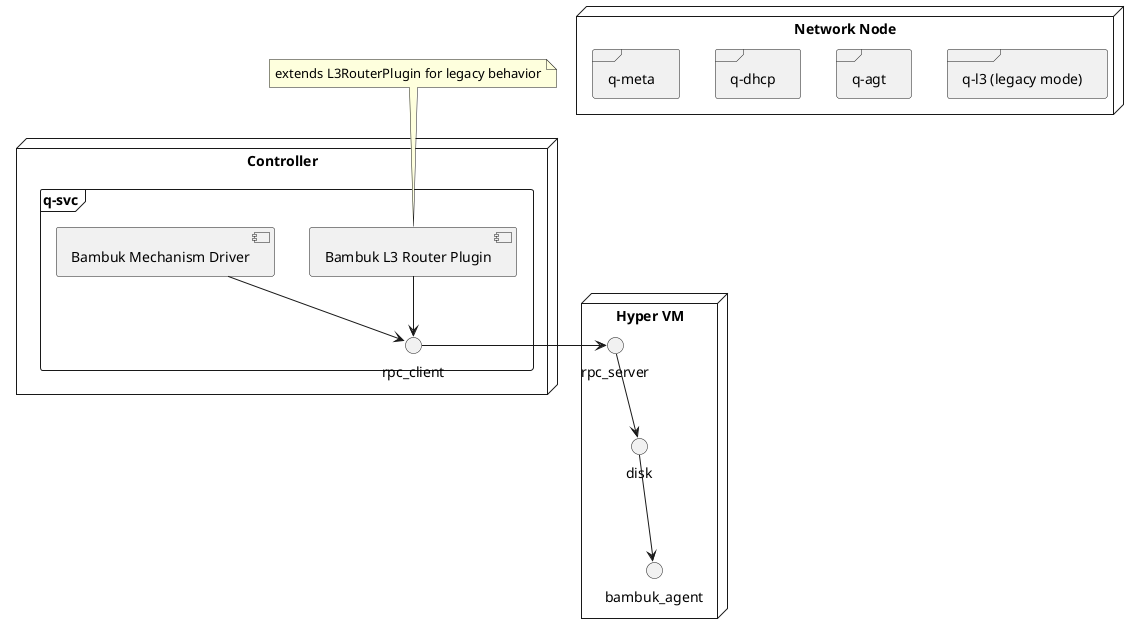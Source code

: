 @startuml
skinparam componentStyle uml2

node "Controller" {
    frame "q-svc" {
        interface rpc_client
        [Bambuk L3 Router Plugin] --> rpc_client
        [Bambuk Mechanism Driver] --> rpc_client
    }
}

node "Network Node" {
    frame "q-l3 (legacy mode)" {
    }
    frame "q-agt" {
    }
    frame "q-dhcp" {
    }
    frame "q-meta" {
    }
}

node "Hyper VM" {
    interface rpc_server
    interface bambuk_agent
    rpc_server --> disk
    disk --> bambuk_agent
}

rpc_client -> rpc_server

note top of [Bambuk L3 Router Plugin] : extends L3RouterPlugin for legacy behavior

@enduml